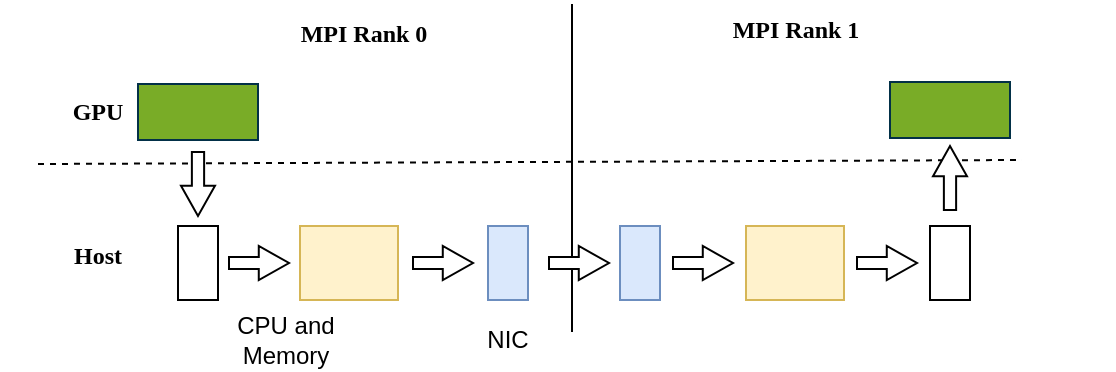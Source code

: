 <mxfile version="26.0.11">
  <diagram name="第 1 页" id="bY1A6Q9FNZL1OBpkXdUL">
    <mxGraphModel dx="1234" dy="411" grid="0" gridSize="10" guides="1" tooltips="1" connect="1" arrows="1" fold="1" page="1" pageScale="1" pageWidth="827" pageHeight="1169" math="0" shadow="0">
      <root>
        <mxCell id="0" />
        <mxCell id="1" parent="0" />
        <mxCell id="4OvoKXuAO6zvgX6H4GW2-1" value="" style="rounded=0;whiteSpace=wrap;html=1;strokeColor=none;fillColor=none;" parent="1" vertex="1">
          <mxGeometry x="102" y="246" width="557" height="164" as="geometry" />
        </mxCell>
        <mxCell id="4OvoKXuAO6zvgX6H4GW2-2" value="&lt;font&gt;&lt;b&gt;MPI Rank 0&lt;/b&gt;&lt;/font&gt;" style="text;html=1;align=center;verticalAlign=middle;whiteSpace=wrap;rounded=0;fontFamily=Times New Roman;" parent="1" vertex="1">
          <mxGeometry x="240" y="246" width="88" height="30" as="geometry" />
        </mxCell>
        <mxCell id="4OvoKXuAO6zvgX6H4GW2-3" value="&lt;font&gt;&lt;b&gt;MPI Rank 1&lt;/b&gt;&lt;/font&gt;" style="text;html=1;align=center;verticalAlign=middle;whiteSpace=wrap;rounded=0;fontFamily=Times New Roman;" parent="1" vertex="1">
          <mxGeometry x="455.5" y="244" width="88" height="30" as="geometry" />
        </mxCell>
        <mxCell id="4OvoKXuAO6zvgX6H4GW2-4" value="" style="endArrow=none;html=1;rounded=0;strokeWidth=1;strokeColor=#000000;fontFamily=Times New Roman;fontColor=#000000;" parent="1" edge="1">
          <mxGeometry width="50" height="50" relative="1" as="geometry">
            <mxPoint x="388" y="410" as="sourcePoint" />
            <mxPoint x="388" y="246" as="targetPoint" />
          </mxGeometry>
        </mxCell>
        <mxCell id="4OvoKXuAO6zvgX6H4GW2-5" value="" style="rounded=0;whiteSpace=wrap;html=1;fillColor=#79AC27;strokeColor=#023047;fontFamily=Times New Roman;fontColor=#99CCFF;" parent="1" vertex="1">
          <mxGeometry x="171" y="286" width="60" height="28" as="geometry" />
        </mxCell>
        <mxCell id="4OvoKXuAO6zvgX6H4GW2-6" value="&lt;b&gt;&lt;font&gt;GPU&lt;/font&gt;&lt;/b&gt;" style="text;html=1;align=center;verticalAlign=middle;whiteSpace=wrap;rounded=0;fontFamily=Times New Roman;" parent="1" vertex="1">
          <mxGeometry x="121" y="285" width="60" height="30" as="geometry" />
        </mxCell>
        <mxCell id="4OvoKXuAO6zvgX6H4GW2-8" value="" style="endArrow=none;dashed=1;html=1;rounded=0;strokeColor=#000000;fontFamily=Times New Roman;" parent="1" edge="1">
          <mxGeometry width="50" height="50" relative="1" as="geometry">
            <mxPoint x="121" y="326" as="sourcePoint" />
            <mxPoint x="613" y="324" as="targetPoint" />
          </mxGeometry>
        </mxCell>
        <mxCell id="4OvoKXuAO6zvgX6H4GW2-9" value="&lt;b&gt;Host&lt;/b&gt;" style="text;html=1;align=center;verticalAlign=middle;whiteSpace=wrap;rounded=0;fontFamily=Times New Roman;" parent="1" vertex="1">
          <mxGeometry x="121" y="357" width="60" height="30" as="geometry" />
        </mxCell>
        <mxCell id="4OvoKXuAO6zvgX6H4GW2-10" value="" style="rounded=0;whiteSpace=wrap;html=1;fontFamily=Times New Roman;" parent="1" vertex="1">
          <mxGeometry x="191" y="357" width="20" height="37" as="geometry" />
        </mxCell>
        <mxCell id="4OvoKXuAO6zvgX6H4GW2-12" value="" style="rounded=0;whiteSpace=wrap;html=1;fillColor=#fff2cc;strokeColor=#d6b656;fontFamily=Times New Roman;" parent="1" vertex="1">
          <mxGeometry x="252" y="357" width="49" height="37" as="geometry" />
        </mxCell>
        <mxCell id="4OvoKXuAO6zvgX6H4GW2-14" value="" style="rounded=0;whiteSpace=wrap;html=1;fontFamily=Times New Roman;fillColor=#dae8fc;strokeColor=#6c8ebf;" parent="1" vertex="1">
          <mxGeometry x="346" y="357" width="20" height="37" as="geometry" />
        </mxCell>
        <mxCell id="4OvoKXuAO6zvgX6H4GW2-16" value="" style="rounded=0;whiteSpace=wrap;html=1;fontFamily=Times New Roman;fillColor=#dae8fc;strokeColor=#6c8ebf;" parent="1" vertex="1">
          <mxGeometry x="412" y="357" width="20" height="37" as="geometry" />
        </mxCell>
        <mxCell id="4OvoKXuAO6zvgX6H4GW2-18" value="" style="rounded=0;whiteSpace=wrap;html=1;fillColor=#fff2cc;strokeColor=#d6b656;fontFamily=Times New Roman;" parent="1" vertex="1">
          <mxGeometry x="475" y="357" width="49" height="37" as="geometry" />
        </mxCell>
        <mxCell id="4OvoKXuAO6zvgX6H4GW2-20" value="" style="rounded=0;whiteSpace=wrap;html=1;fontFamily=Times New Roman;" parent="1" vertex="1">
          <mxGeometry x="567" y="357" width="20" height="37" as="geometry" />
        </mxCell>
        <mxCell id="4OvoKXuAO6zvgX6H4GW2-22" value="" style="rounded=0;whiteSpace=wrap;html=1;fillColor=#79AC27;strokeColor=#023047;fontFamily=Times New Roman;" parent="1" vertex="1">
          <mxGeometry x="547" y="285" width="60" height="28" as="geometry" />
        </mxCell>
        <mxCell id="ABBhFqmPksOka0Ks4X9A-3" value="" style="html=1;shadow=0;dashed=0;align=center;verticalAlign=middle;shape=mxgraph.arrows2.arrow;dy=0.64;dx=15.11;direction=north;notch=0;fillColor=#FFFFFF;" parent="1" vertex="1">
          <mxGeometry x="568.5" y="317" width="17" height="32" as="geometry" />
        </mxCell>
        <mxCell id="ABBhFqmPksOka0Ks4X9A-4" value="" style="html=1;shadow=0;dashed=0;align=center;verticalAlign=middle;shape=mxgraph.arrows2.arrow;dy=0.64;dx=15.11;direction=north;notch=0;rotation=-180;fillColor=#FFFFFF;" parent="1" vertex="1">
          <mxGeometry x="192.5" y="320" width="17" height="32" as="geometry" />
        </mxCell>
        <mxCell id="ABBhFqmPksOka0Ks4X9A-5" value="" style="html=1;shadow=0;dashed=0;align=center;verticalAlign=middle;shape=mxgraph.arrows2.arrow;dy=0.64;dx=15.11;direction=north;notch=0;rotation=90;fillColor=#FFFFFF;" parent="1" vertex="1">
          <mxGeometry x="223" y="360.5" width="17" height="30" as="geometry" />
        </mxCell>
        <mxCell id="ABBhFqmPksOka0Ks4X9A-6" value="" style="html=1;shadow=0;dashed=0;align=center;verticalAlign=middle;shape=mxgraph.arrows2.arrow;dy=0.64;dx=15.11;direction=north;notch=0;rotation=90;fillColor=#FFFFFF;" parent="1" vertex="1">
          <mxGeometry x="315" y="360.5" width="17" height="30" as="geometry" />
        </mxCell>
        <mxCell id="ABBhFqmPksOka0Ks4X9A-7" value="" style="html=1;shadow=0;dashed=0;align=center;verticalAlign=middle;shape=mxgraph.arrows2.arrow;dy=0.64;dx=15.11;direction=north;notch=0;rotation=90;fillColor=#FFFFFF;" parent="1" vertex="1">
          <mxGeometry x="383" y="360.5" width="17" height="30" as="geometry" />
        </mxCell>
        <mxCell id="ABBhFqmPksOka0Ks4X9A-8" value="" style="html=1;shadow=0;dashed=0;align=center;verticalAlign=middle;shape=mxgraph.arrows2.arrow;dy=0.64;dx=15.11;direction=north;notch=0;rotation=90;fillColor=#FFFFFF;" parent="1" vertex="1">
          <mxGeometry x="537" y="360.5" width="17" height="30" as="geometry" />
        </mxCell>
        <mxCell id="ABBhFqmPksOka0Ks4X9A-9" value="" style="html=1;shadow=0;dashed=0;align=center;verticalAlign=middle;shape=mxgraph.arrows2.arrow;dy=0.64;dx=15.11;direction=north;notch=0;rotation=90;fillColor=#FFFFFF;" parent="1" vertex="1">
          <mxGeometry x="445" y="360.5" width="17" height="30" as="geometry" />
        </mxCell>
        <mxCell id="8nzqHIba7fXL-3V86GoZ-1" value="CPU and Memory" style="text;html=1;strokeColor=none;fillColor=none;align=center;verticalAlign=middle;whiteSpace=wrap;rounded=0;" parent="1" vertex="1">
          <mxGeometry x="210" y="399" width="70" height="30" as="geometry" />
        </mxCell>
        <mxCell id="8nzqHIba7fXL-3V86GoZ-2" value="NIC" style="text;html=1;strokeColor=none;fillColor=none;align=center;verticalAlign=middle;whiteSpace=wrap;rounded=0;" parent="1" vertex="1">
          <mxGeometry x="334" y="399" width="44" height="30" as="geometry" />
        </mxCell>
      </root>
    </mxGraphModel>
  </diagram>
</mxfile>

